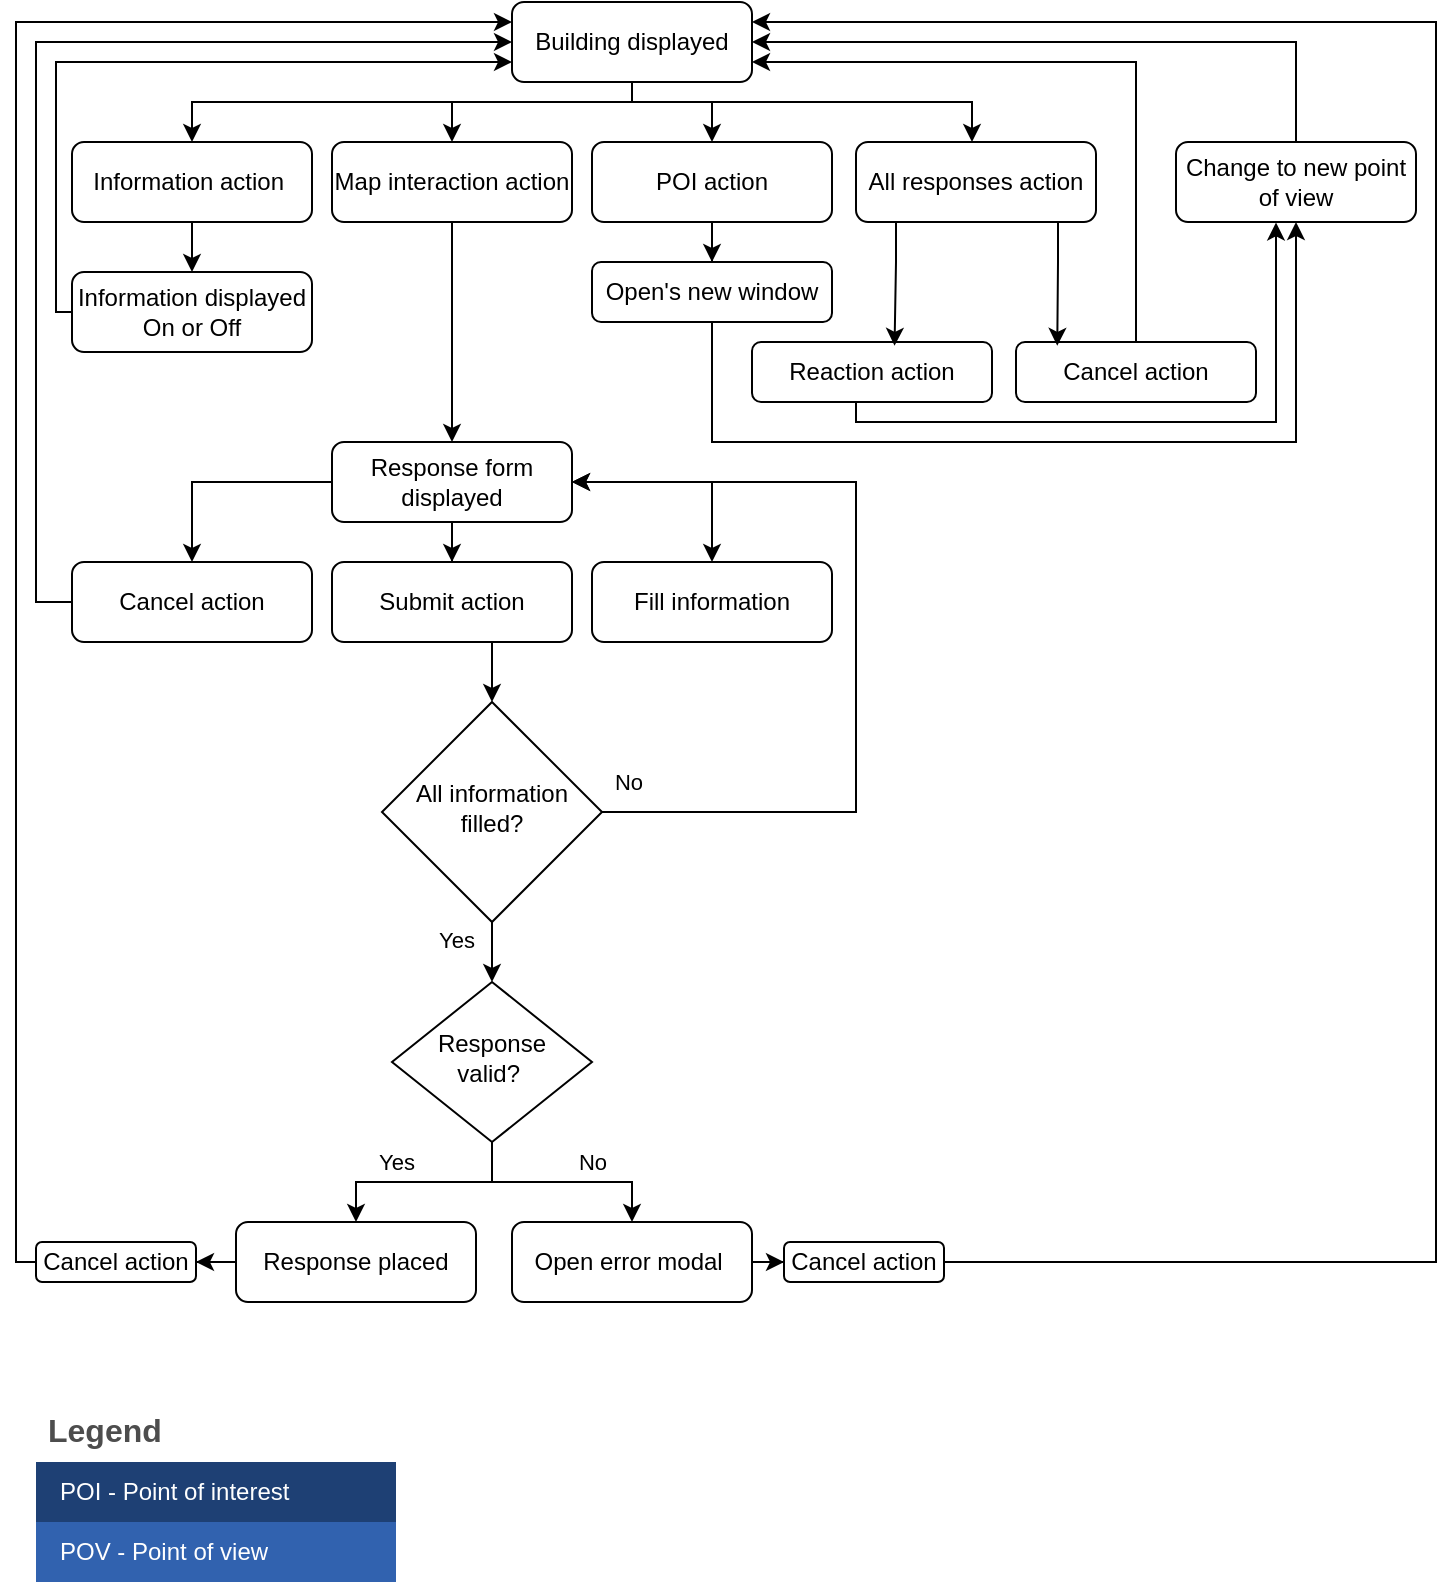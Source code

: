 <mxfile version="24.2.3" type="github">
  <diagram id="C5RBs43oDa-KdzZeNtuy" name="Page-1">
    <mxGraphModel dx="1490" dy="756" grid="1" gridSize="10" guides="1" tooltips="1" connect="1" arrows="1" fold="1" page="1" pageScale="1" pageWidth="827" pageHeight="1169" math="0" shadow="0">
      <root>
        <mxCell id="WIyWlLk6GJQsqaUBKTNV-0" />
        <mxCell id="WIyWlLk6GJQsqaUBKTNV-1" parent="WIyWlLk6GJQsqaUBKTNV-0" />
        <mxCell id="XO9gIzgupckmD5XVwx1u-64" value="" style="edgeStyle=orthogonalEdgeStyle;rounded=0;orthogonalLoop=1;jettySize=auto;html=1;" parent="WIyWlLk6GJQsqaUBKTNV-1" source="WIyWlLk6GJQsqaUBKTNV-7" target="XO9gIzgupckmD5XVwx1u-63" edge="1">
          <mxGeometry relative="1" as="geometry" />
        </mxCell>
        <mxCell id="WIyWlLk6GJQsqaUBKTNV-7" value="Information action&amp;nbsp;&lt;span style=&quot;color: rgba(0, 0, 0, 0); font-family: monospace; font-size: 0px; text-align: start; text-wrap: nowrap;&quot;&gt;%3CmxGraphModel%3E%3Croot%3E%3CmxCell%20id%3D%220%22%2F%3E%3CmxCell%20id%3D%221%22%20parent%3D%220%22%2F%3E%3CmxCell%20id%3D%222%22%20value%3D%22Cancel%20action%22%20style%3D%22rounded%3D1%3BwhiteSpace%3Dwrap%3Bhtml%3D1%3BfontSize%3D12%3Bglass%3D0%3BstrokeWidth%3D1%3Bshadow%3D0%3B%22%20vertex%3D%221%22%20parent%3D%221%22%3E%3CmxGeometry%20x%3D%2290%22%20y%3D%22640%22%20width%3D%2280%22%20height%3D%2220%22%20as%3D%22geometry%22%2F%3E%3C%2FmxCell%3E%3C%2Froot%3E%3C%2FmxGraphModel%3E&lt;/span&gt;" style="rounded=1;whiteSpace=wrap;html=1;fontSize=12;glass=0;strokeWidth=1;shadow=0;" parent="WIyWlLk6GJQsqaUBKTNV-1" vertex="1">
          <mxGeometry x="58" y="90" width="120" height="40" as="geometry" />
        </mxCell>
        <mxCell id="N1aVT5sXwP7RHhevACvV-10" style="edgeStyle=orthogonalEdgeStyle;rounded=0;orthogonalLoop=1;jettySize=auto;html=1;entryX=1;entryY=0.5;entryDx=0;entryDy=0;" edge="1" parent="WIyWlLk6GJQsqaUBKTNV-1" source="WIyWlLk6GJQsqaUBKTNV-11" target="N1aVT5sXwP7RHhevACvV-3">
          <mxGeometry relative="1" as="geometry" />
        </mxCell>
        <mxCell id="WIyWlLk6GJQsqaUBKTNV-11" value="Response placed" style="rounded=1;whiteSpace=wrap;html=1;fontSize=12;glass=0;strokeWidth=1;shadow=0;" parent="WIyWlLk6GJQsqaUBKTNV-1" vertex="1">
          <mxGeometry x="140" y="630" width="120" height="40" as="geometry" />
        </mxCell>
        <mxCell id="XO9gIzgupckmD5XVwx1u-66" style="edgeStyle=orthogonalEdgeStyle;rounded=0;orthogonalLoop=1;jettySize=auto;html=1;" parent="WIyWlLk6GJQsqaUBKTNV-1" source="XO9gIzgupckmD5XVwx1u-0" target="WIyWlLk6GJQsqaUBKTNV-11" edge="1">
          <mxGeometry relative="1" as="geometry" />
        </mxCell>
        <mxCell id="XO9gIzgupckmD5XVwx1u-67" value="Yes" style="edgeLabel;html=1;align=center;verticalAlign=middle;resizable=0;points=[];" parent="XO9gIzgupckmD5XVwx1u-66" vertex="1" connectable="0">
          <mxGeometry x="0.372" relative="1" as="geometry">
            <mxPoint x="6" y="-10" as="offset" />
          </mxGeometry>
        </mxCell>
        <mxCell id="XO9gIzgupckmD5XVwx1u-68" style="edgeStyle=orthogonalEdgeStyle;rounded=0;orthogonalLoop=1;jettySize=auto;html=1;" parent="WIyWlLk6GJQsqaUBKTNV-1" source="XO9gIzgupckmD5XVwx1u-0" target="XO9gIzgupckmD5XVwx1u-3" edge="1">
          <mxGeometry relative="1" as="geometry" />
        </mxCell>
        <mxCell id="XO9gIzgupckmD5XVwx1u-69" value="No" style="edgeLabel;html=1;align=center;verticalAlign=middle;resizable=0;points=[];" parent="XO9gIzgupckmD5XVwx1u-68" vertex="1" connectable="0">
          <mxGeometry x="-0.46" y="-4" relative="1" as="geometry">
            <mxPoint x="40" y="-14" as="offset" />
          </mxGeometry>
        </mxCell>
        <mxCell id="XO9gIzgupckmD5XVwx1u-0" value="Response valid?&amp;nbsp;" style="rhombus;whiteSpace=wrap;html=1;shadow=0;fontFamily=Helvetica;fontSize=12;align=center;strokeWidth=1;spacing=6;spacingTop=-4;" parent="WIyWlLk6GJQsqaUBKTNV-1" vertex="1">
          <mxGeometry x="218" y="510" width="100" height="80" as="geometry" />
        </mxCell>
        <mxCell id="N1aVT5sXwP7RHhevACvV-12" style="edgeStyle=orthogonalEdgeStyle;rounded=0;orthogonalLoop=1;jettySize=auto;html=1;entryX=0;entryY=0.5;entryDx=0;entryDy=0;" edge="1" parent="WIyWlLk6GJQsqaUBKTNV-1" source="XO9gIzgupckmD5XVwx1u-3" target="N1aVT5sXwP7RHhevACvV-5">
          <mxGeometry relative="1" as="geometry" />
        </mxCell>
        <mxCell id="XO9gIzgupckmD5XVwx1u-3" value="Open error modal&amp;nbsp;" style="rounded=1;whiteSpace=wrap;html=1;fontSize=12;glass=0;strokeWidth=1;shadow=0;" parent="WIyWlLk6GJQsqaUBKTNV-1" vertex="1">
          <mxGeometry x="278" y="630" width="120" height="40" as="geometry" />
        </mxCell>
        <mxCell id="XO9gIzgupckmD5XVwx1u-20" style="edgeStyle=orthogonalEdgeStyle;rounded=0;orthogonalLoop=1;jettySize=auto;html=1;entryX=0.5;entryY=0;entryDx=0;entryDy=0;startArrow=classic;startFill=1;exitX=1;exitY=0.5;exitDx=0;exitDy=0;" parent="WIyWlLk6GJQsqaUBKTNV-1" source="XO9gIzgupckmD5XVwx1u-6" target="XO9gIzgupckmD5XVwx1u-8" edge="1">
          <mxGeometry relative="1" as="geometry">
            <mxPoint x="368" y="250" as="sourcePoint" />
          </mxGeometry>
        </mxCell>
        <mxCell id="XO9gIzgupckmD5XVwx1u-21" style="edgeStyle=orthogonalEdgeStyle;rounded=0;orthogonalLoop=1;jettySize=auto;html=1;entryX=0.5;entryY=0;entryDx=0;entryDy=0;" parent="WIyWlLk6GJQsqaUBKTNV-1" source="XO9gIzgupckmD5XVwx1u-6" target="XO9gIzgupckmD5XVwx1u-9" edge="1">
          <mxGeometry relative="1" as="geometry" />
        </mxCell>
        <mxCell id="XO9gIzgupckmD5XVwx1u-22" style="edgeStyle=orthogonalEdgeStyle;rounded=0;orthogonalLoop=1;jettySize=auto;html=1;entryX=0.5;entryY=0;entryDx=0;entryDy=0;" parent="WIyWlLk6GJQsqaUBKTNV-1" source="XO9gIzgupckmD5XVwx1u-6" target="XO9gIzgupckmD5XVwx1u-7" edge="1">
          <mxGeometry relative="1" as="geometry" />
        </mxCell>
        <mxCell id="XO9gIzgupckmD5XVwx1u-6" value="Response form displayed" style="rounded=1;whiteSpace=wrap;html=1;fontSize=12;glass=0;strokeWidth=1;shadow=0;" parent="WIyWlLk6GJQsqaUBKTNV-1" vertex="1">
          <mxGeometry x="188" y="240" width="120" height="40" as="geometry" />
        </mxCell>
        <mxCell id="N1aVT5sXwP7RHhevACvV-9" style="edgeStyle=orthogonalEdgeStyle;rounded=0;orthogonalLoop=1;jettySize=auto;html=1;entryX=0;entryY=0.5;entryDx=0;entryDy=0;" edge="1" parent="WIyWlLk6GJQsqaUBKTNV-1" source="XO9gIzgupckmD5XVwx1u-7" target="XO9gIzgupckmD5XVwx1u-34">
          <mxGeometry relative="1" as="geometry">
            <Array as="points">
              <mxPoint x="40" y="320" />
              <mxPoint x="40" y="40" />
            </Array>
          </mxGeometry>
        </mxCell>
        <mxCell id="XO9gIzgupckmD5XVwx1u-7" value="Cancel action" style="rounded=1;whiteSpace=wrap;html=1;fontSize=12;glass=0;strokeWidth=1;shadow=0;" parent="WIyWlLk6GJQsqaUBKTNV-1" vertex="1">
          <mxGeometry x="58" y="300" width="120" height="40" as="geometry" />
        </mxCell>
        <mxCell id="XO9gIzgupckmD5XVwx1u-8" value="Fill information" style="rounded=1;whiteSpace=wrap;html=1;fontSize=12;glass=0;strokeWidth=1;shadow=0;" parent="WIyWlLk6GJQsqaUBKTNV-1" vertex="1">
          <mxGeometry x="318" y="300" width="120" height="40" as="geometry" />
        </mxCell>
        <mxCell id="XO9gIzgupckmD5XVwx1u-19" style="edgeStyle=orthogonalEdgeStyle;rounded=0;orthogonalLoop=1;jettySize=auto;html=1;entryX=0.5;entryY=0;entryDx=0;entryDy=0;" parent="WIyWlLk6GJQsqaUBKTNV-1" source="XO9gIzgupckmD5XVwx1u-9" target="XO9gIzgupckmD5XVwx1u-14" edge="1">
          <mxGeometry relative="1" as="geometry">
            <Array as="points">
              <mxPoint x="268" y="350" />
              <mxPoint x="268" y="350" />
            </Array>
          </mxGeometry>
        </mxCell>
        <mxCell id="XO9gIzgupckmD5XVwx1u-9" value="Submit action" style="rounded=1;whiteSpace=wrap;html=1;fontSize=12;glass=0;strokeWidth=1;shadow=0;" parent="WIyWlLk6GJQsqaUBKTNV-1" vertex="1">
          <mxGeometry x="188" y="300" width="120" height="40" as="geometry" />
        </mxCell>
        <mxCell id="XO9gIzgupckmD5XVwx1u-18" style="edgeStyle=orthogonalEdgeStyle;rounded=0;orthogonalLoop=1;jettySize=auto;html=1;entryX=0.5;entryY=0;entryDx=0;entryDy=0;" parent="WIyWlLk6GJQsqaUBKTNV-1" source="XO9gIzgupckmD5XVwx1u-14" target="XO9gIzgupckmD5XVwx1u-0" edge="1">
          <mxGeometry relative="1" as="geometry" />
        </mxCell>
        <mxCell id="VDAlNxBbB4RQJf3NabmS-0" value="Yes" style="edgeLabel;html=1;align=center;verticalAlign=middle;resizable=0;points=[];" parent="XO9gIzgupckmD5XVwx1u-18" vertex="1" connectable="0">
          <mxGeometry x="-0.649" y="-5" relative="1" as="geometry">
            <mxPoint x="-13" as="offset" />
          </mxGeometry>
        </mxCell>
        <mxCell id="XO9gIzgupckmD5XVwx1u-26" style="edgeStyle=orthogonalEdgeStyle;rounded=0;orthogonalLoop=1;jettySize=auto;html=1;entryX=1;entryY=0.5;entryDx=0;entryDy=0;exitX=1;exitY=0.5;exitDx=0;exitDy=0;" parent="WIyWlLk6GJQsqaUBKTNV-1" source="XO9gIzgupckmD5XVwx1u-14" target="XO9gIzgupckmD5XVwx1u-6" edge="1">
          <mxGeometry relative="1" as="geometry">
            <mxPoint x="548" y="435" as="targetPoint" />
            <Array as="points">
              <mxPoint x="450" y="425" />
              <mxPoint x="450" y="260" />
            </Array>
          </mxGeometry>
        </mxCell>
        <mxCell id="VDAlNxBbB4RQJf3NabmS-1" value="No" style="edgeLabel;html=1;align=center;verticalAlign=middle;resizable=0;points=[];" parent="XO9gIzgupckmD5XVwx1u-26" vertex="1" connectable="0">
          <mxGeometry x="-0.792" y="1" relative="1" as="geometry">
            <mxPoint x="-32" y="-14" as="offset" />
          </mxGeometry>
        </mxCell>
        <mxCell id="XO9gIzgupckmD5XVwx1u-14" value="All information filled?" style="rhombus;whiteSpace=wrap;html=1;shadow=0;fontFamily=Helvetica;fontSize=12;align=center;strokeWidth=1;spacing=6;spacingTop=-4;" parent="WIyWlLk6GJQsqaUBKTNV-1" vertex="1">
          <mxGeometry x="213" y="370" width="110" height="110" as="geometry" />
        </mxCell>
        <mxCell id="XO9gIzgupckmD5XVwx1u-71" style="edgeStyle=orthogonalEdgeStyle;rounded=0;orthogonalLoop=1;jettySize=auto;html=1;" parent="WIyWlLk6GJQsqaUBKTNV-1" source="XO9gIzgupckmD5XVwx1u-31" target="XO9gIzgupckmD5XVwx1u-6" edge="1">
          <mxGeometry relative="1" as="geometry" />
        </mxCell>
        <mxCell id="XO9gIzgupckmD5XVwx1u-31" value="Map interaction action" style="rounded=1;whiteSpace=wrap;html=1;fontSize=12;glass=0;strokeWidth=1;shadow=0;" parent="WIyWlLk6GJQsqaUBKTNV-1" vertex="1">
          <mxGeometry x="188" y="90" width="120" height="40" as="geometry" />
        </mxCell>
        <mxCell id="N1aVT5sXwP7RHhevACvV-1" style="edgeStyle=orthogonalEdgeStyle;rounded=0;orthogonalLoop=1;jettySize=auto;html=1;entryX=0.5;entryY=0;entryDx=0;entryDy=0;" edge="1" parent="WIyWlLk6GJQsqaUBKTNV-1" source="XO9gIzgupckmD5XVwx1u-33" target="30b6LjPP9-UYz2XBnzv8-0">
          <mxGeometry relative="1" as="geometry" />
        </mxCell>
        <mxCell id="XO9gIzgupckmD5XVwx1u-33" value="POI action" style="rounded=1;whiteSpace=wrap;html=1;fontSize=12;glass=0;strokeWidth=1;shadow=0;" parent="WIyWlLk6GJQsqaUBKTNV-1" vertex="1">
          <mxGeometry x="318" y="90" width="120" height="40" as="geometry" />
        </mxCell>
        <mxCell id="XO9gIzgupckmD5XVwx1u-60" style="edgeStyle=orthogonalEdgeStyle;rounded=0;orthogonalLoop=1;jettySize=auto;html=1;entryX=0.5;entryY=0;entryDx=0;entryDy=0;" parent="WIyWlLk6GJQsqaUBKTNV-1" source="XO9gIzgupckmD5XVwx1u-34" target="XO9gIzgupckmD5XVwx1u-33" edge="1">
          <mxGeometry relative="1" as="geometry">
            <Array as="points">
              <mxPoint x="338" y="70" />
              <mxPoint x="378" y="70" />
            </Array>
          </mxGeometry>
        </mxCell>
        <mxCell id="XO9gIzgupckmD5XVwx1u-61" style="edgeStyle=orthogonalEdgeStyle;rounded=0;orthogonalLoop=1;jettySize=auto;html=1;" parent="WIyWlLk6GJQsqaUBKTNV-1" source="XO9gIzgupckmD5XVwx1u-34" target="XO9gIzgupckmD5XVwx1u-36" edge="1">
          <mxGeometry relative="1" as="geometry">
            <Array as="points">
              <mxPoint x="338" y="70" />
              <mxPoint x="508" y="70" />
            </Array>
          </mxGeometry>
        </mxCell>
        <mxCell id="XO9gIzgupckmD5XVwx1u-62" style="edgeStyle=orthogonalEdgeStyle;rounded=0;orthogonalLoop=1;jettySize=auto;html=1;" parent="WIyWlLk6GJQsqaUBKTNV-1" source="XO9gIzgupckmD5XVwx1u-34" target="XO9gIzgupckmD5XVwx1u-31" edge="1">
          <mxGeometry relative="1" as="geometry">
            <Array as="points">
              <mxPoint x="338" y="70" />
              <mxPoint x="248" y="70" />
            </Array>
          </mxGeometry>
        </mxCell>
        <mxCell id="XO9gIzgupckmD5XVwx1u-65" style="edgeStyle=orthogonalEdgeStyle;rounded=0;orthogonalLoop=1;jettySize=auto;html=1;entryX=0.5;entryY=0;entryDx=0;entryDy=0;" parent="WIyWlLk6GJQsqaUBKTNV-1" source="XO9gIzgupckmD5XVwx1u-34" target="WIyWlLk6GJQsqaUBKTNV-7" edge="1">
          <mxGeometry relative="1" as="geometry">
            <Array as="points">
              <mxPoint x="338" y="70" />
              <mxPoint x="118" y="70" />
            </Array>
          </mxGeometry>
        </mxCell>
        <mxCell id="XO9gIzgupckmD5XVwx1u-34" value="Building displayed" style="rounded=1;whiteSpace=wrap;html=1;fontSize=12;glass=0;strokeWidth=1;shadow=0;" parent="WIyWlLk6GJQsqaUBKTNV-1" vertex="1">
          <mxGeometry x="278" y="20" width="120" height="40" as="geometry" />
        </mxCell>
        <mxCell id="XO9gIzgupckmD5XVwx1u-36" value="All responses action" style="rounded=1;whiteSpace=wrap;html=1;fontSize=12;glass=0;strokeWidth=1;shadow=0;" parent="WIyWlLk6GJQsqaUBKTNV-1" vertex="1">
          <mxGeometry x="450" y="90" width="120" height="40" as="geometry" />
        </mxCell>
        <mxCell id="XO9gIzgupckmD5XVwx1u-74" style="edgeStyle=orthogonalEdgeStyle;rounded=0;orthogonalLoop=1;jettySize=auto;html=1;entryX=0.42;entryY=1.005;entryDx=0;entryDy=0;entryPerimeter=0;" parent="WIyWlLk6GJQsqaUBKTNV-1" edge="1" target="XO9gIzgupckmD5XVwx1u-50">
          <mxGeometry relative="1" as="geometry">
            <Array as="points">
              <mxPoint x="450" y="230" />
              <mxPoint x="660" y="230" />
              <mxPoint x="660" y="130" />
            </Array>
            <mxPoint x="450" y="220" as="sourcePoint" />
            <mxPoint x="680" y="130" as="targetPoint" />
          </mxGeometry>
        </mxCell>
        <mxCell id="XO9gIzgupckmD5XVwx1u-49" value="Reaction action" style="rounded=1;whiteSpace=wrap;html=1;fontSize=12;glass=0;strokeWidth=1;shadow=0;" parent="WIyWlLk6GJQsqaUBKTNV-1" vertex="1">
          <mxGeometry x="398" y="190" width="120" height="30" as="geometry" />
        </mxCell>
        <mxCell id="XO9gIzgupckmD5XVwx1u-73" style="edgeStyle=orthogonalEdgeStyle;rounded=0;orthogonalLoop=1;jettySize=auto;html=1;entryX=1;entryY=0.5;entryDx=0;entryDy=0;" parent="WIyWlLk6GJQsqaUBKTNV-1" source="XO9gIzgupckmD5XVwx1u-50" target="XO9gIzgupckmD5XVwx1u-34" edge="1">
          <mxGeometry relative="1" as="geometry">
            <Array as="points">
              <mxPoint x="670" y="40" />
            </Array>
          </mxGeometry>
        </mxCell>
        <mxCell id="XO9gIzgupckmD5XVwx1u-50" value="Change to new point of view" style="rounded=1;whiteSpace=wrap;html=1;fontSize=12;glass=0;strokeWidth=1;shadow=0;" parent="WIyWlLk6GJQsqaUBKTNV-1" vertex="1">
          <mxGeometry x="610" y="90" width="120" height="40" as="geometry" />
        </mxCell>
        <mxCell id="N1aVT5sXwP7RHhevACvV-7" style="edgeStyle=orthogonalEdgeStyle;rounded=0;orthogonalLoop=1;jettySize=auto;html=1;entryX=0;entryY=0.75;entryDx=0;entryDy=0;" edge="1" parent="WIyWlLk6GJQsqaUBKTNV-1" source="XO9gIzgupckmD5XVwx1u-63" target="XO9gIzgupckmD5XVwx1u-34">
          <mxGeometry relative="1" as="geometry">
            <Array as="points">
              <mxPoint x="50" y="175" />
              <mxPoint x="50" y="50" />
            </Array>
          </mxGeometry>
        </mxCell>
        <mxCell id="XO9gIzgupckmD5XVwx1u-63" value="Information displayed On or Off" style="rounded=1;whiteSpace=wrap;html=1;fontSize=12;glass=0;strokeWidth=1;shadow=0;" parent="WIyWlLk6GJQsqaUBKTNV-1" vertex="1">
          <mxGeometry x="58" y="155" width="120" height="40" as="geometry" />
        </mxCell>
        <mxCell id="XO9gIzgupckmD5XVwx1u-81" style="edgeStyle=orthogonalEdgeStyle;rounded=0;orthogonalLoop=1;jettySize=auto;html=1;entryX=1;entryY=0.75;entryDx=0;entryDy=0;" parent="WIyWlLk6GJQsqaUBKTNV-1" source="XO9gIzgupckmD5XVwx1u-72" target="XO9gIzgupckmD5XVwx1u-34" edge="1">
          <mxGeometry relative="1" as="geometry">
            <Array as="points">
              <mxPoint x="590" y="50" />
            </Array>
          </mxGeometry>
        </mxCell>
        <mxCell id="XO9gIzgupckmD5XVwx1u-72" value="Cancel action" style="rounded=1;whiteSpace=wrap;html=1;fontSize=12;glass=0;strokeWidth=1;shadow=0;" parent="WIyWlLk6GJQsqaUBKTNV-1" vertex="1">
          <mxGeometry x="530" y="190" width="120" height="30" as="geometry" />
        </mxCell>
        <mxCell id="XO9gIzgupckmD5XVwx1u-84" style="edgeStyle=orthogonalEdgeStyle;rounded=0;orthogonalLoop=1;jettySize=auto;html=1;exitX=0.75;exitY=1;exitDx=0;exitDy=0;entryX=0.172;entryY=0.063;entryDx=0;entryDy=0;entryPerimeter=0;" parent="WIyWlLk6GJQsqaUBKTNV-1" source="XO9gIzgupckmD5XVwx1u-36" target="XO9gIzgupckmD5XVwx1u-72" edge="1">
          <mxGeometry relative="1" as="geometry">
            <Array as="points">
              <mxPoint x="551" y="130" />
              <mxPoint x="551" y="150" />
            </Array>
          </mxGeometry>
        </mxCell>
        <mxCell id="XO9gIzgupckmD5XVwx1u-85" style="edgeStyle=orthogonalEdgeStyle;rounded=0;orthogonalLoop=1;jettySize=auto;html=1;exitX=0.25;exitY=1;exitDx=0;exitDy=0;entryX=0.594;entryY=0.064;entryDx=0;entryDy=0;entryPerimeter=0;" parent="WIyWlLk6GJQsqaUBKTNV-1" source="XO9gIzgupckmD5XVwx1u-36" target="XO9gIzgupckmD5XVwx1u-49" edge="1">
          <mxGeometry relative="1" as="geometry">
            <Array as="points">
              <mxPoint x="470" y="130" />
              <mxPoint x="470" y="150" />
              <mxPoint x="469" y="150" />
            </Array>
          </mxGeometry>
        </mxCell>
        <mxCell id="XO9gIzgupckmD5XVwx1u-86" value="Legend" style="shape=table;startSize=30;container=1;collapsible=0;childLayout=tableLayout;fontSize=16;align=left;verticalAlign=top;fillColor=none;strokeColor=none;fontColor=#4D4D4D;fontStyle=1;spacingLeft=6;spacing=0;resizable=0;" parent="WIyWlLk6GJQsqaUBKTNV-1" vertex="1">
          <mxGeometry x="40" y="720" width="180" height="90" as="geometry" />
        </mxCell>
        <mxCell id="XO9gIzgupckmD5XVwx1u-87" value="" style="shape=tableRow;horizontal=0;startSize=0;swimlaneHead=0;swimlaneBody=0;strokeColor=inherit;top=0;left=0;bottom=0;right=0;collapsible=0;dropTarget=0;fillColor=none;points=[[0,0.5],[1,0.5]];portConstraint=eastwest;fontSize=12;" parent="XO9gIzgupckmD5XVwx1u-86" vertex="1">
          <mxGeometry y="30" width="180" height="30" as="geometry" />
        </mxCell>
        <mxCell id="XO9gIzgupckmD5XVwx1u-88" value="POI - Point of interest" style="shape=partialRectangle;html=1;whiteSpace=wrap;connectable=0;strokeColor=inherit;overflow=hidden;fillColor=#1E4074;top=0;left=0;bottom=0;right=0;pointerEvents=1;fontSize=12;align=left;fontColor=#FFFFFF;gradientColor=none;spacingLeft=10;spacingRight=4;" parent="XO9gIzgupckmD5XVwx1u-87" vertex="1">
          <mxGeometry width="180" height="30" as="geometry">
            <mxRectangle width="180" height="30" as="alternateBounds" />
          </mxGeometry>
        </mxCell>
        <mxCell id="XO9gIzgupckmD5XVwx1u-89" value="" style="shape=tableRow;horizontal=0;startSize=0;swimlaneHead=0;swimlaneBody=0;strokeColor=inherit;top=0;left=0;bottom=0;right=0;collapsible=0;dropTarget=0;fillColor=none;points=[[0,0.5],[1,0.5]];portConstraint=eastwest;fontSize=12;" parent="XO9gIzgupckmD5XVwx1u-86" vertex="1">
          <mxGeometry y="60" width="180" height="30" as="geometry" />
        </mxCell>
        <mxCell id="XO9gIzgupckmD5XVwx1u-90" value="POV - Point of view" style="shape=partialRectangle;html=1;whiteSpace=wrap;connectable=0;strokeColor=inherit;overflow=hidden;fillColor=#3162AF;top=0;left=0;bottom=0;right=0;pointerEvents=1;fontSize=12;align=left;fontColor=#FFFFFF;gradientColor=none;spacingLeft=10;spacingRight=4;" parent="XO9gIzgupckmD5XVwx1u-89" vertex="1">
          <mxGeometry width="180" height="30" as="geometry">
            <mxRectangle width="180" height="30" as="alternateBounds" />
          </mxGeometry>
        </mxCell>
        <mxCell id="N1aVT5sXwP7RHhevACvV-2" style="edgeStyle=orthogonalEdgeStyle;rounded=0;orthogonalLoop=1;jettySize=auto;html=1;entryX=0.5;entryY=1;entryDx=0;entryDy=0;" edge="1" parent="WIyWlLk6GJQsqaUBKTNV-1" source="30b6LjPP9-UYz2XBnzv8-0" target="XO9gIzgupckmD5XVwx1u-50">
          <mxGeometry relative="1" as="geometry">
            <Array as="points">
              <mxPoint x="378" y="240" />
              <mxPoint x="670" y="240" />
            </Array>
          </mxGeometry>
        </mxCell>
        <mxCell id="30b6LjPP9-UYz2XBnzv8-0" value="Open&#39;s new window" style="rounded=1;whiteSpace=wrap;html=1;fontSize=12;glass=0;strokeWidth=1;shadow=0;" parent="WIyWlLk6GJQsqaUBKTNV-1" vertex="1">
          <mxGeometry x="318" y="150" width="120" height="30" as="geometry" />
        </mxCell>
        <mxCell id="N1aVT5sXwP7RHhevACvV-6" style="edgeStyle=orthogonalEdgeStyle;rounded=0;orthogonalLoop=1;jettySize=auto;html=1;entryX=0;entryY=0.25;entryDx=0;entryDy=0;" edge="1" parent="WIyWlLk6GJQsqaUBKTNV-1" source="N1aVT5sXwP7RHhevACvV-3" target="XO9gIzgupckmD5XVwx1u-34">
          <mxGeometry relative="1" as="geometry">
            <mxPoint x="270" y="30" as="targetPoint" />
            <Array as="points">
              <mxPoint x="30" y="650" />
              <mxPoint x="30" y="30" />
            </Array>
          </mxGeometry>
        </mxCell>
        <mxCell id="N1aVT5sXwP7RHhevACvV-3" value="Cancel action" style="rounded=1;whiteSpace=wrap;html=1;fontSize=12;glass=0;strokeWidth=1;shadow=0;" vertex="1" parent="WIyWlLk6GJQsqaUBKTNV-1">
          <mxGeometry x="40" y="640" width="80" height="20" as="geometry" />
        </mxCell>
        <mxCell id="N1aVT5sXwP7RHhevACvV-14" style="edgeStyle=orthogonalEdgeStyle;rounded=0;orthogonalLoop=1;jettySize=auto;html=1;entryX=1;entryY=0.25;entryDx=0;entryDy=0;" edge="1" parent="WIyWlLk6GJQsqaUBKTNV-1" source="N1aVT5sXwP7RHhevACvV-5" target="XO9gIzgupckmD5XVwx1u-34">
          <mxGeometry relative="1" as="geometry">
            <Array as="points">
              <mxPoint x="740" y="650" />
              <mxPoint x="740" y="30" />
            </Array>
          </mxGeometry>
        </mxCell>
        <mxCell id="N1aVT5sXwP7RHhevACvV-5" value="Cancel action" style="rounded=1;whiteSpace=wrap;html=1;fontSize=12;glass=0;strokeWidth=1;shadow=0;" vertex="1" parent="WIyWlLk6GJQsqaUBKTNV-1">
          <mxGeometry x="414" y="640" width="80" height="20" as="geometry" />
        </mxCell>
      </root>
    </mxGraphModel>
  </diagram>
</mxfile>
